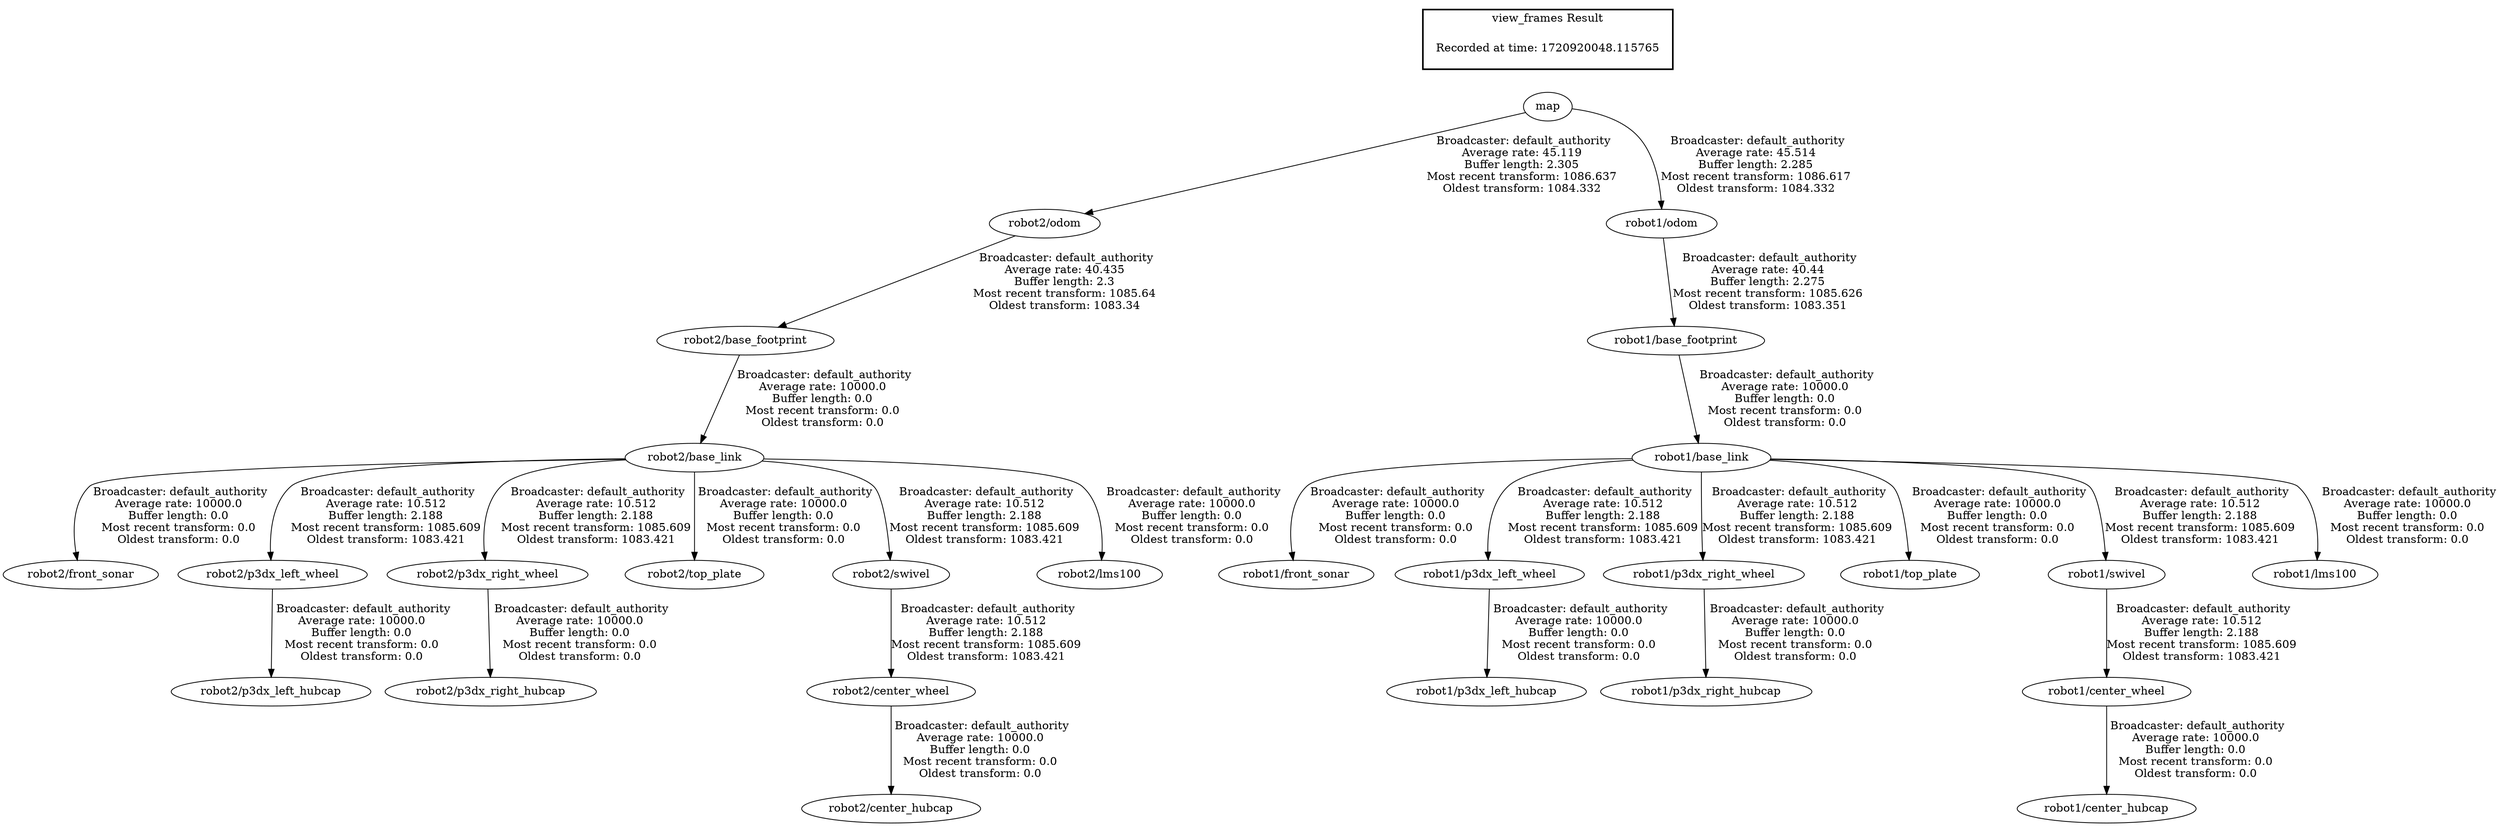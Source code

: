digraph G {
"robot2/odom" -> "robot2/base_footprint"[label=" Broadcaster: default_authority\nAverage rate: 40.435\nBuffer length: 2.3\nMost recent transform: 1085.64\nOldest transform: 1083.34\n"];
"map" -> "robot2/odom"[label=" Broadcaster: default_authority\nAverage rate: 45.119\nBuffer length: 2.305\nMost recent transform: 1086.637\nOldest transform: 1084.332\n"];
"robot1/base_link" -> "robot1/front_sonar"[label=" Broadcaster: default_authority\nAverage rate: 10000.0\nBuffer length: 0.0\nMost recent transform: 0.0\nOldest transform: 0.0\n"];
"robot1/base_footprint" -> "robot1/base_link"[label=" Broadcaster: default_authority\nAverage rate: 10000.0\nBuffer length: 0.0\nMost recent transform: 0.0\nOldest transform: 0.0\n"];
"robot1/odom" -> "robot1/base_footprint"[label=" Broadcaster: default_authority\nAverage rate: 40.44\nBuffer length: 2.275\nMost recent transform: 1085.626\nOldest transform: 1083.351\n"];
"robot1/p3dx_left_wheel" -> "robot1/p3dx_left_hubcap"[label=" Broadcaster: default_authority\nAverage rate: 10000.0\nBuffer length: 0.0\nMost recent transform: 0.0\nOldest transform: 0.0\n"];
"robot1/base_link" -> "robot1/p3dx_left_wheel"[label=" Broadcaster: default_authority\nAverage rate: 10.512\nBuffer length: 2.188\nMost recent transform: 1085.609\nOldest transform: 1083.421\n"];
"robot1/p3dx_right_wheel" -> "robot1/p3dx_right_hubcap"[label=" Broadcaster: default_authority\nAverage rate: 10000.0\nBuffer length: 0.0\nMost recent transform: 0.0\nOldest transform: 0.0\n"];
"robot1/base_link" -> "robot1/p3dx_right_wheel"[label=" Broadcaster: default_authority\nAverage rate: 10.512\nBuffer length: 2.188\nMost recent transform: 1085.609\nOldest transform: 1083.421\n"];
"robot1/base_link" -> "robot1/top_plate"[label=" Broadcaster: default_authority\nAverage rate: 10000.0\nBuffer length: 0.0\nMost recent transform: 0.0\nOldest transform: 0.0\n"];
"robot1/center_wheel" -> "robot1/center_hubcap"[label=" Broadcaster: default_authority\nAverage rate: 10000.0\nBuffer length: 0.0\nMost recent transform: 0.0\nOldest transform: 0.0\n"];
"robot1/swivel" -> "robot1/center_wheel"[label=" Broadcaster: default_authority\nAverage rate: 10.512\nBuffer length: 2.188\nMost recent transform: 1085.609\nOldest transform: 1083.421\n"];
"robot1/base_link" -> "robot1/lms100"[label=" Broadcaster: default_authority\nAverage rate: 10000.0\nBuffer length: 0.0\nMost recent transform: 0.0\nOldest transform: 0.0\n"];
"robot2/base_link" -> "robot2/front_sonar"[label=" Broadcaster: default_authority\nAverage rate: 10000.0\nBuffer length: 0.0\nMost recent transform: 0.0\nOldest transform: 0.0\n"];
"robot2/base_footprint" -> "robot2/base_link"[label=" Broadcaster: default_authority\nAverage rate: 10000.0\nBuffer length: 0.0\nMost recent transform: 0.0\nOldest transform: 0.0\n"];
"robot2/p3dx_left_wheel" -> "robot2/p3dx_left_hubcap"[label=" Broadcaster: default_authority\nAverage rate: 10000.0\nBuffer length: 0.0\nMost recent transform: 0.0\nOldest transform: 0.0\n"];
"robot2/base_link" -> "robot2/p3dx_left_wheel"[label=" Broadcaster: default_authority\nAverage rate: 10.512\nBuffer length: 2.188\nMost recent transform: 1085.609\nOldest transform: 1083.421\n"];
"robot2/p3dx_right_wheel" -> "robot2/p3dx_right_hubcap"[label=" Broadcaster: default_authority\nAverage rate: 10000.0\nBuffer length: 0.0\nMost recent transform: 0.0\nOldest transform: 0.0\n"];
"robot2/base_link" -> "robot2/p3dx_right_wheel"[label=" Broadcaster: default_authority\nAverage rate: 10.512\nBuffer length: 2.188\nMost recent transform: 1085.609\nOldest transform: 1083.421\n"];
"robot2/base_link" -> "robot2/top_plate"[label=" Broadcaster: default_authority\nAverage rate: 10000.0\nBuffer length: 0.0\nMost recent transform: 0.0\nOldest transform: 0.0\n"];
"robot2/center_wheel" -> "robot2/center_hubcap"[label=" Broadcaster: default_authority\nAverage rate: 10000.0\nBuffer length: 0.0\nMost recent transform: 0.0\nOldest transform: 0.0\n"];
"robot2/swivel" -> "robot2/center_wheel"[label=" Broadcaster: default_authority\nAverage rate: 10.512\nBuffer length: 2.188\nMost recent transform: 1085.609\nOldest transform: 1083.421\n"];
"robot2/base_link" -> "robot2/lms100"[label=" Broadcaster: default_authority\nAverage rate: 10000.0\nBuffer length: 0.0\nMost recent transform: 0.0\nOldest transform: 0.0\n"];
"map" -> "robot1/odom"[label=" Broadcaster: default_authority\nAverage rate: 45.514\nBuffer length: 2.285\nMost recent transform: 1086.617\nOldest transform: 1084.332\n"];
"robot1/base_link" -> "robot1/swivel"[label=" Broadcaster: default_authority\nAverage rate: 10.512\nBuffer length: 2.188\nMost recent transform: 1085.609\nOldest transform: 1083.421\n"];
"robot2/base_link" -> "robot2/swivel"[label=" Broadcaster: default_authority\nAverage rate: 10.512\nBuffer length: 2.188\nMost recent transform: 1085.609\nOldest transform: 1083.421\n"];
edge [style=invis];
 subgraph cluster_legend { style=bold; color=black; label ="view_frames Result";
"Recorded at time: 1720920048.115765"[ shape=plaintext ] ;
}->"map";
}